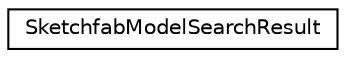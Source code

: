 digraph "Graphical Class Hierarchy"
{
 // INTERACTIVE_SVG=YES
 // LATEX_PDF_SIZE
  edge [fontname="Helvetica",fontsize="10",labelfontname="Helvetica",labelfontsize="10"];
  node [fontname="Helvetica",fontsize="10",shape=record];
  rankdir="LR";
  Node0 [label="SketchfabModelSearchResult",height=0.2,width=0.4,color="black", fillcolor="white", style="filled",URL="$class_sketchfab_model_search_result.html",tooltip=" "];
}
